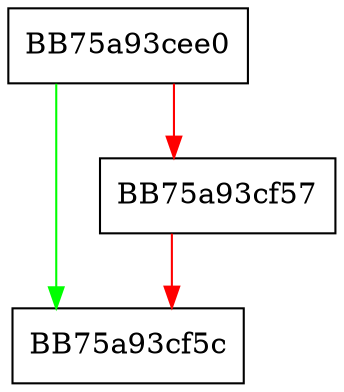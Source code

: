 digraph create {
  node [shape="box"];
  graph [splines=ortho];
  BB75a93cee0 -> BB75a93cf5c [color="green"];
  BB75a93cee0 -> BB75a93cf57 [color="red"];
  BB75a93cf57 -> BB75a93cf5c [color="red"];
}